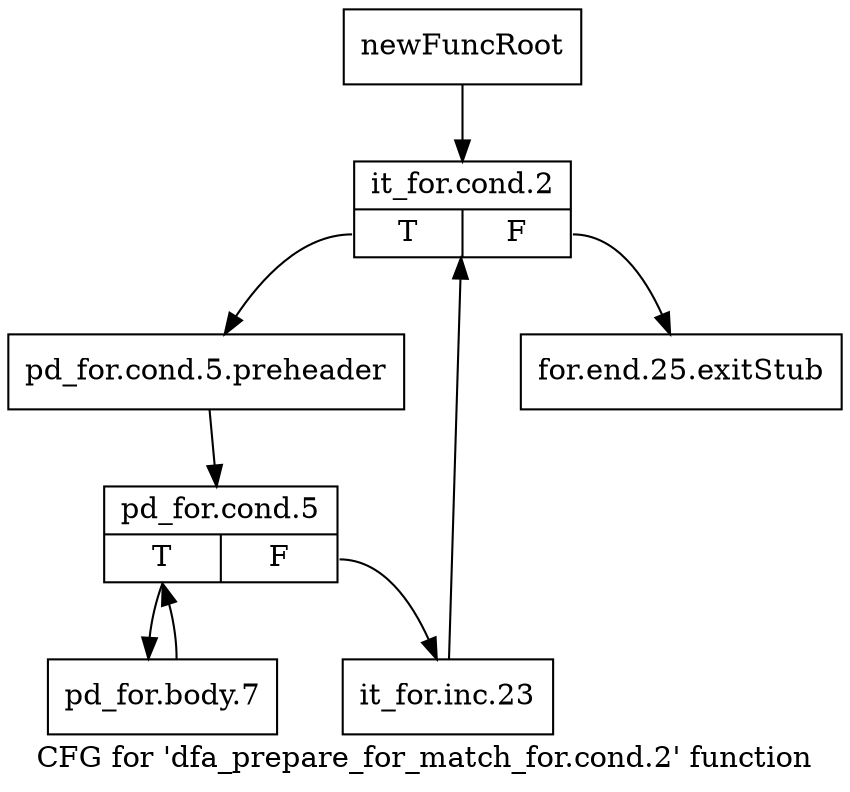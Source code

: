 digraph "CFG for 'dfa_prepare_for_match_for.cond.2' function" {
	label="CFG for 'dfa_prepare_for_match_for.cond.2' function";

	Node0x406b070 [shape=record,label="{newFuncRoot}"];
	Node0x406b070 -> Node0x4070350;
	Node0x406b0c0 [shape=record,label="{for.end.25.exitStub}"];
	Node0x4070350 [shape=record,label="{it_for.cond.2|{<s0>T|<s1>F}}"];
	Node0x4070350:s0 -> Node0x40703a0;
	Node0x4070350:s1 -> Node0x406b0c0;
	Node0x40703a0 [shape=record,label="{pd_for.cond.5.preheader}"];
	Node0x40703a0 -> Node0x40703f0;
	Node0x40703f0 [shape=record,label="{pd_for.cond.5|{<s0>T|<s1>F}}"];
	Node0x40703f0:s0 -> Node0x4070490;
	Node0x40703f0:s1 -> Node0x4070440;
	Node0x4070440 [shape=record,label="{it_for.inc.23}"];
	Node0x4070440 -> Node0x4070350;
	Node0x4070490 [shape=record,label="{pd_for.body.7}"];
	Node0x4070490 -> Node0x40703f0;
}
